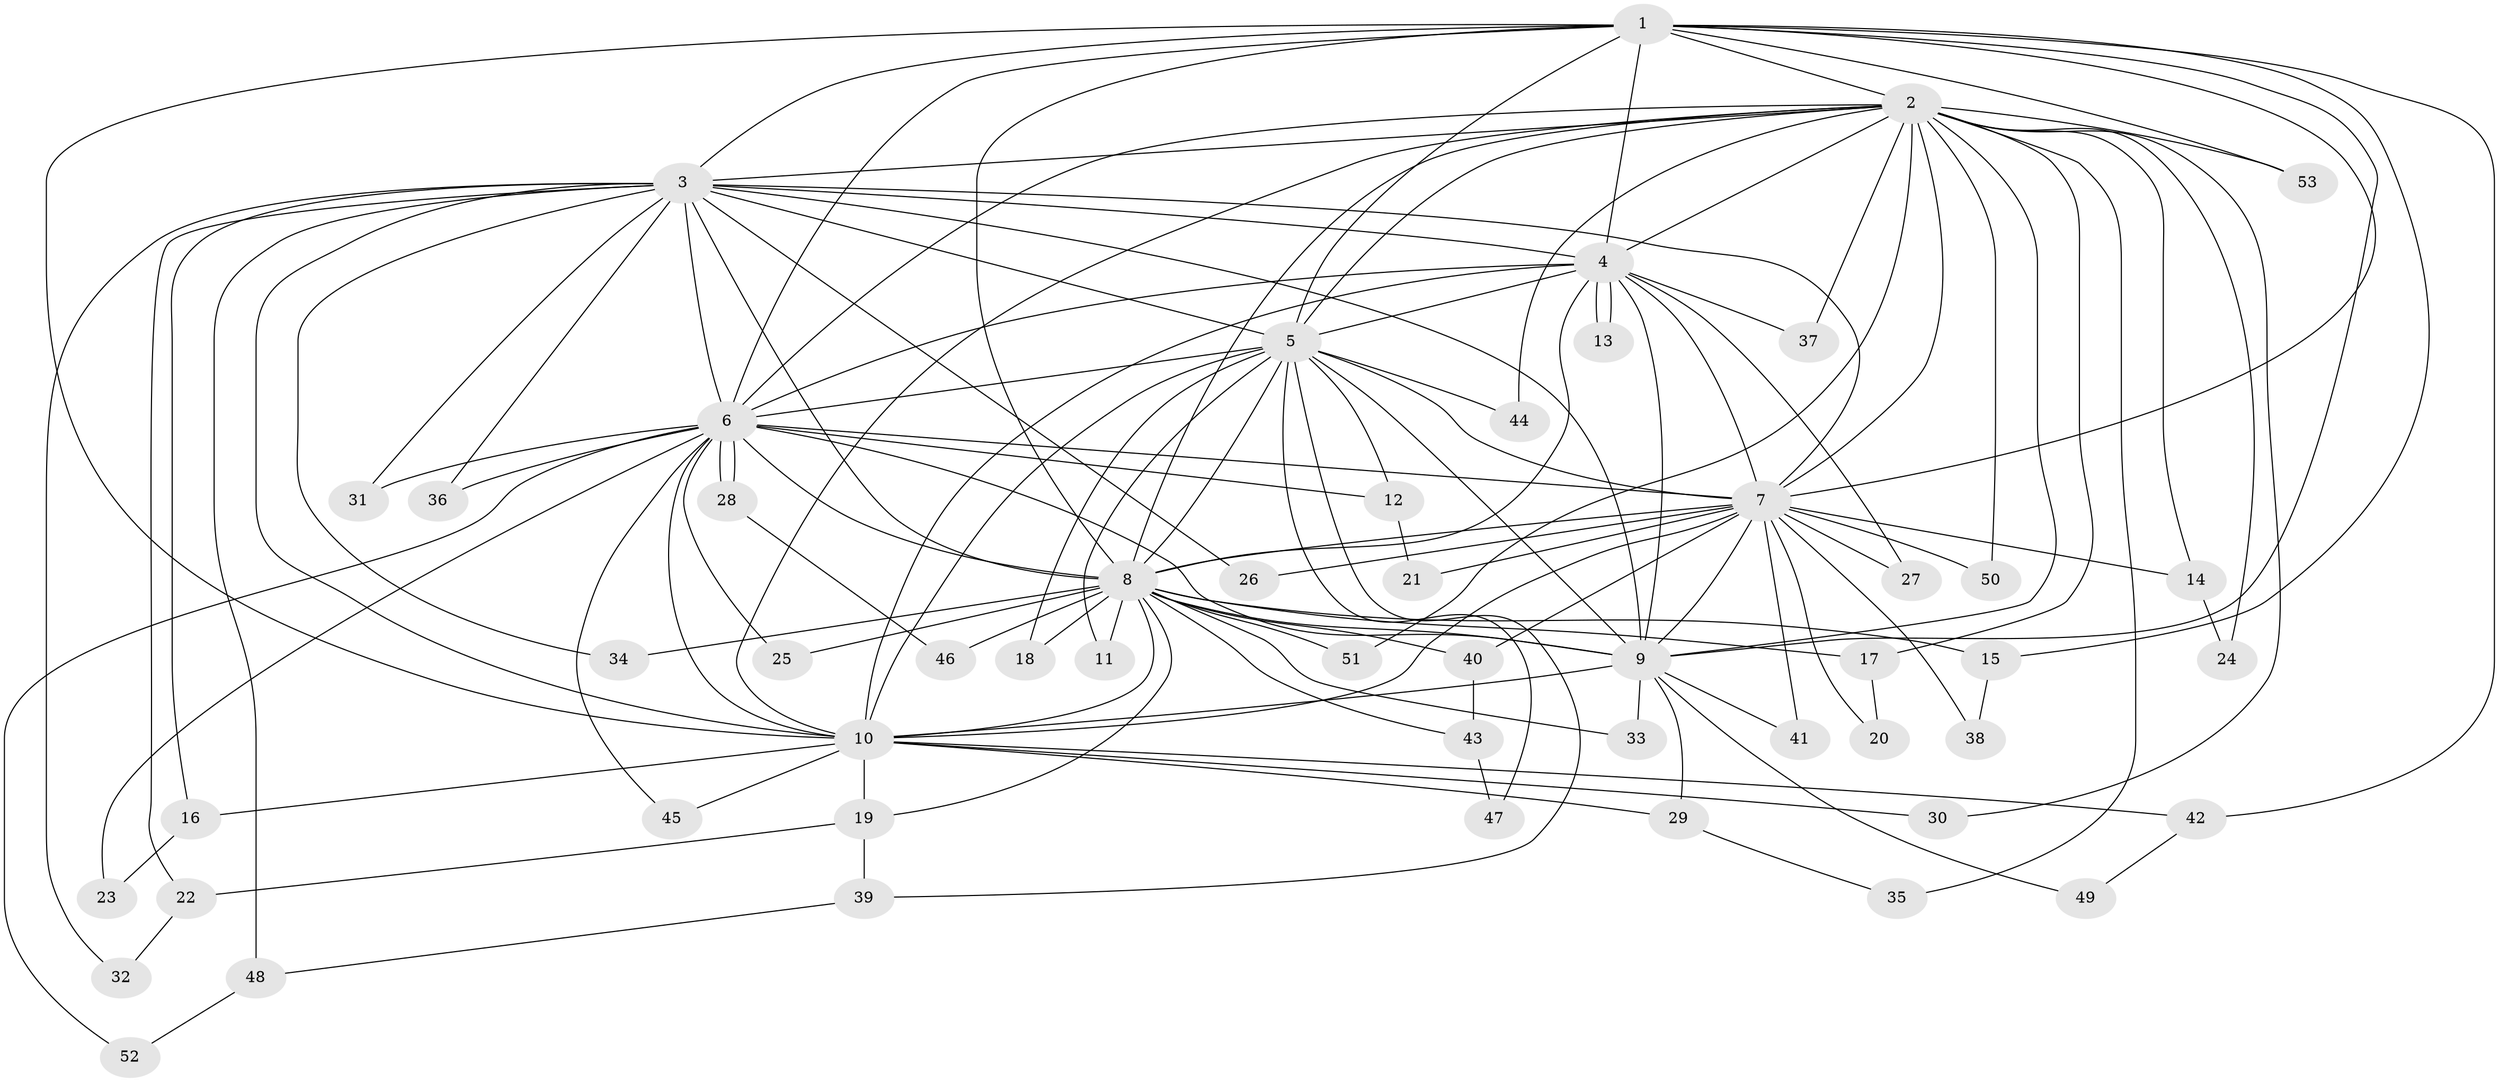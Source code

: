 // coarse degree distribution, {11: 0.08108108108108109, 18: 0.02702702702702703, 14: 0.05405405405405406, 15: 0.05405405405405406, 20: 0.02702702702702703, 2: 0.4594594594594595, 1: 0.05405405405405406, 3: 0.21621621621621623, 5: 0.02702702702702703}
// Generated by graph-tools (version 1.1) at 2025/51/02/27/25 19:51:53]
// undirected, 53 vertices, 131 edges
graph export_dot {
graph [start="1"]
  node [color=gray90,style=filled];
  1;
  2;
  3;
  4;
  5;
  6;
  7;
  8;
  9;
  10;
  11;
  12;
  13;
  14;
  15;
  16;
  17;
  18;
  19;
  20;
  21;
  22;
  23;
  24;
  25;
  26;
  27;
  28;
  29;
  30;
  31;
  32;
  33;
  34;
  35;
  36;
  37;
  38;
  39;
  40;
  41;
  42;
  43;
  44;
  45;
  46;
  47;
  48;
  49;
  50;
  51;
  52;
  53;
  1 -- 2;
  1 -- 3;
  1 -- 4;
  1 -- 5;
  1 -- 6;
  1 -- 7;
  1 -- 8;
  1 -- 9;
  1 -- 10;
  1 -- 15;
  1 -- 42;
  1 -- 53;
  2 -- 3;
  2 -- 4;
  2 -- 5;
  2 -- 6;
  2 -- 7;
  2 -- 8;
  2 -- 9;
  2 -- 10;
  2 -- 14;
  2 -- 17;
  2 -- 24;
  2 -- 30;
  2 -- 35;
  2 -- 37;
  2 -- 44;
  2 -- 50;
  2 -- 51;
  2 -- 53;
  3 -- 4;
  3 -- 5;
  3 -- 6;
  3 -- 7;
  3 -- 8;
  3 -- 9;
  3 -- 10;
  3 -- 16;
  3 -- 22;
  3 -- 26;
  3 -- 31;
  3 -- 32;
  3 -- 34;
  3 -- 36;
  3 -- 48;
  4 -- 5;
  4 -- 6;
  4 -- 7;
  4 -- 8;
  4 -- 9;
  4 -- 10;
  4 -- 13;
  4 -- 13;
  4 -- 27;
  4 -- 37;
  5 -- 6;
  5 -- 7;
  5 -- 8;
  5 -- 9;
  5 -- 10;
  5 -- 11;
  5 -- 12;
  5 -- 18;
  5 -- 39;
  5 -- 44;
  5 -- 47;
  6 -- 7;
  6 -- 8;
  6 -- 9;
  6 -- 10;
  6 -- 12;
  6 -- 23;
  6 -- 25;
  6 -- 28;
  6 -- 28;
  6 -- 31;
  6 -- 36;
  6 -- 45;
  6 -- 52;
  7 -- 8;
  7 -- 9;
  7 -- 10;
  7 -- 14;
  7 -- 20;
  7 -- 21;
  7 -- 26;
  7 -- 27;
  7 -- 38;
  7 -- 40;
  7 -- 41;
  7 -- 50;
  8 -- 9;
  8 -- 10;
  8 -- 11;
  8 -- 15;
  8 -- 17;
  8 -- 18;
  8 -- 19;
  8 -- 25;
  8 -- 33;
  8 -- 34;
  8 -- 40;
  8 -- 43;
  8 -- 46;
  8 -- 51;
  9 -- 10;
  9 -- 29;
  9 -- 33;
  9 -- 41;
  9 -- 49;
  10 -- 16;
  10 -- 19;
  10 -- 29;
  10 -- 30;
  10 -- 42;
  10 -- 45;
  12 -- 21;
  14 -- 24;
  15 -- 38;
  16 -- 23;
  17 -- 20;
  19 -- 22;
  19 -- 39;
  22 -- 32;
  28 -- 46;
  29 -- 35;
  39 -- 48;
  40 -- 43;
  42 -- 49;
  43 -- 47;
  48 -- 52;
}
